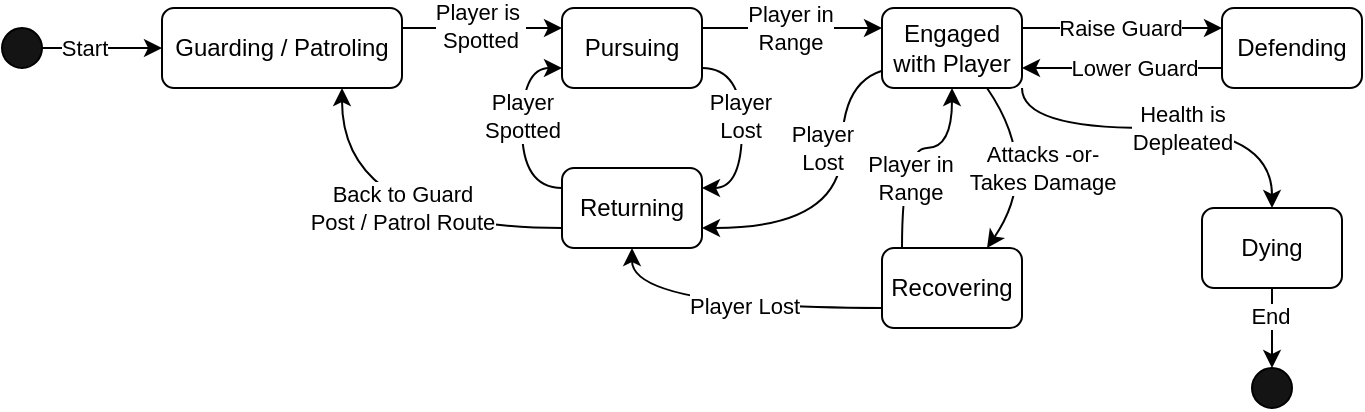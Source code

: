 <mxfile version="15.5.9" type="github">
  <diagram id="-h-3JCGl8KI8j8XPXydO" name="Page-1">
    <mxGraphModel dx="787" dy="292" grid="1" gridSize="10" guides="1" tooltips="1" connect="1" arrows="1" fold="1" page="1" pageScale="1" pageWidth="850" pageHeight="1100" math="0" shadow="0">
      <root>
        <mxCell id="0" />
        <mxCell id="1" parent="0" />
        <mxCell id="0bdH-DtyZEqlsaLJkAbc-6" value="" style="edgeStyle=orthogonalEdgeStyle;curved=0;rounded=1;sketch=0;orthogonalLoop=1;jettySize=auto;html=1;" edge="1" parent="1" source="0bdH-DtyZEqlsaLJkAbc-1" target="0bdH-DtyZEqlsaLJkAbc-4">
          <mxGeometry relative="1" as="geometry" />
        </mxCell>
        <mxCell id="0bdH-DtyZEqlsaLJkAbc-7" value="Start" style="edgeLabel;html=1;align=center;verticalAlign=middle;resizable=0;points=[];" vertex="1" connectable="0" parent="0bdH-DtyZEqlsaLJkAbc-6">
          <mxGeometry x="-0.3" relative="1" as="geometry">
            <mxPoint as="offset" />
          </mxGeometry>
        </mxCell>
        <mxCell id="0bdH-DtyZEqlsaLJkAbc-1" value="" style="ellipse;whiteSpace=wrap;html=1;aspect=fixed;fillColor=#141414;" vertex="1" parent="1">
          <mxGeometry x="70" y="270" width="20" height="20" as="geometry" />
        </mxCell>
        <mxCell id="0bdH-DtyZEqlsaLJkAbc-9" value="" style="edgeStyle=orthogonalEdgeStyle;curved=1;rounded=1;sketch=0;orthogonalLoop=1;jettySize=auto;html=1;exitX=1;exitY=0.25;exitDx=0;exitDy=0;entryX=0;entryY=0.25;entryDx=0;entryDy=0;" edge="1" parent="1" source="0bdH-DtyZEqlsaLJkAbc-4" target="0bdH-DtyZEqlsaLJkAbc-8">
          <mxGeometry relative="1" as="geometry">
            <Array as="points">
              <mxPoint x="310" y="270" />
              <mxPoint x="310" y="270" />
            </Array>
          </mxGeometry>
        </mxCell>
        <mxCell id="0bdH-DtyZEqlsaLJkAbc-10" value="Player is&amp;nbsp;&lt;br&gt;Spotted" style="edgeLabel;html=1;align=center;verticalAlign=middle;resizable=0;points=[];" vertex="1" connectable="0" parent="0bdH-DtyZEqlsaLJkAbc-9">
          <mxGeometry x="-0.02" y="1" relative="1" as="geometry">
            <mxPoint as="offset" />
          </mxGeometry>
        </mxCell>
        <mxCell id="0bdH-DtyZEqlsaLJkAbc-4" value="Guarding / Patroling" style="rounded=1;whiteSpace=wrap;html=1;sketch=0;" vertex="1" parent="1">
          <mxGeometry x="150" y="260" width="120" height="40" as="geometry" />
        </mxCell>
        <mxCell id="0bdH-DtyZEqlsaLJkAbc-20" value="" style="edgeStyle=orthogonalEdgeStyle;curved=0;rounded=1;sketch=0;orthogonalLoop=1;jettySize=auto;html=1;" edge="1" parent="1" source="0bdH-DtyZEqlsaLJkAbc-8" target="0bdH-DtyZEqlsaLJkAbc-19">
          <mxGeometry relative="1" as="geometry">
            <Array as="points">
              <mxPoint x="460" y="270" />
              <mxPoint x="460" y="270" />
            </Array>
          </mxGeometry>
        </mxCell>
        <mxCell id="0bdH-DtyZEqlsaLJkAbc-21" value="Player in&lt;br&gt;Range" style="edgeLabel;html=1;align=center;verticalAlign=middle;resizable=0;points=[];" vertex="1" connectable="0" parent="0bdH-DtyZEqlsaLJkAbc-20">
          <mxGeometry x="-0.318" y="1" relative="1" as="geometry">
            <mxPoint x="13" y="1" as="offset" />
          </mxGeometry>
        </mxCell>
        <mxCell id="0bdH-DtyZEqlsaLJkAbc-29" style="edgeStyle=orthogonalEdgeStyle;curved=1;rounded=1;sketch=0;orthogonalLoop=1;jettySize=auto;html=1;entryX=0.75;entryY=1;entryDx=0;entryDy=0;exitX=0;exitY=0.75;exitDx=0;exitDy=0;" edge="1" parent="1" source="0bdH-DtyZEqlsaLJkAbc-31" target="0bdH-DtyZEqlsaLJkAbc-4">
          <mxGeometry relative="1" as="geometry">
            <Array as="points">
              <mxPoint x="240" y="370" />
            </Array>
          </mxGeometry>
        </mxCell>
        <mxCell id="0bdH-DtyZEqlsaLJkAbc-33" value="Back to Guard&lt;br&gt;Post / Patrol Route" style="edgeLabel;html=1;align=center;verticalAlign=middle;resizable=0;points=[];" vertex="1" connectable="0" parent="0bdH-DtyZEqlsaLJkAbc-29">
          <mxGeometry x="-0.105" y="-10" relative="1" as="geometry">
            <mxPoint as="offset" />
          </mxGeometry>
        </mxCell>
        <mxCell id="0bdH-DtyZEqlsaLJkAbc-32" value="" style="edgeStyle=orthogonalEdgeStyle;curved=1;rounded=1;sketch=0;orthogonalLoop=1;jettySize=auto;html=1;exitX=1;exitY=0.75;exitDx=0;exitDy=0;" edge="1" parent="1" source="0bdH-DtyZEqlsaLJkAbc-8" target="0bdH-DtyZEqlsaLJkAbc-31">
          <mxGeometry relative="1" as="geometry">
            <Array as="points">
              <mxPoint x="440" y="290" />
              <mxPoint x="440" y="350" />
            </Array>
          </mxGeometry>
        </mxCell>
        <mxCell id="0bdH-DtyZEqlsaLJkAbc-34" value="Player&lt;br&gt;Lost" style="edgeLabel;html=1;align=center;verticalAlign=middle;resizable=0;points=[];" vertex="1" connectable="0" parent="0bdH-DtyZEqlsaLJkAbc-32">
          <mxGeometry x="-0.143" y="-1" relative="1" as="geometry">
            <mxPoint y="1" as="offset" />
          </mxGeometry>
        </mxCell>
        <mxCell id="0bdH-DtyZEqlsaLJkAbc-8" value="Pursuing" style="rounded=1;whiteSpace=wrap;html=1;sketch=0;" vertex="1" parent="1">
          <mxGeometry x="350" y="260" width="70" height="40" as="geometry" />
        </mxCell>
        <mxCell id="0bdH-DtyZEqlsaLJkAbc-37" style="edgeStyle=orthogonalEdgeStyle;curved=1;rounded=1;sketch=0;orthogonalLoop=1;jettySize=auto;html=1;entryX=1;entryY=0.75;entryDx=0;entryDy=0;" edge="1" parent="1" target="0bdH-DtyZEqlsaLJkAbc-31">
          <mxGeometry relative="1" as="geometry">
            <mxPoint x="520.35" y="290" as="sourcePoint" />
            <mxPoint x="420.0" y="357.16" as="targetPoint" />
            <Array as="points">
              <mxPoint x="490" y="290" />
              <mxPoint x="490" y="370" />
            </Array>
          </mxGeometry>
        </mxCell>
        <mxCell id="0bdH-DtyZEqlsaLJkAbc-38" value="Player&lt;br&gt;Lost" style="edgeLabel;html=1;align=center;verticalAlign=middle;resizable=0;points=[];" vertex="1" connectable="0" parent="0bdH-DtyZEqlsaLJkAbc-37">
          <mxGeometry x="-0.443" y="-19" relative="1" as="geometry">
            <mxPoint x="9" y="20" as="offset" />
          </mxGeometry>
        </mxCell>
        <mxCell id="0bdH-DtyZEqlsaLJkAbc-44" value="" style="edgeStyle=orthogonalEdgeStyle;curved=1;rounded=1;sketch=0;orthogonalLoop=1;jettySize=auto;html=1;" edge="1" parent="1" source="0bdH-DtyZEqlsaLJkAbc-19" target="0bdH-DtyZEqlsaLJkAbc-43">
          <mxGeometry relative="1" as="geometry">
            <Array as="points">
              <mxPoint x="620" y="270" />
              <mxPoint x="620" y="270" />
            </Array>
          </mxGeometry>
        </mxCell>
        <mxCell id="0bdH-DtyZEqlsaLJkAbc-45" value="Raise Guard" style="edgeLabel;html=1;align=center;verticalAlign=middle;resizable=0;points=[];" vertex="1" connectable="0" parent="0bdH-DtyZEqlsaLJkAbc-44">
          <mxGeometry x="-0.02" relative="1" as="geometry">
            <mxPoint as="offset" />
          </mxGeometry>
        </mxCell>
        <mxCell id="0bdH-DtyZEqlsaLJkAbc-49" value="" style="edgeStyle=orthogonalEdgeStyle;curved=1;sketch=0;orthogonalLoop=1;jettySize=auto;html=1;exitX=1;exitY=1;exitDx=0;exitDy=0;entryX=0.5;entryY=0;entryDx=0;entryDy=0;" edge="1" parent="1" source="0bdH-DtyZEqlsaLJkAbc-19" target="0bdH-DtyZEqlsaLJkAbc-48">
          <mxGeometry relative="1" as="geometry">
            <Array as="points">
              <mxPoint x="580" y="320" />
              <mxPoint x="705" y="320" />
            </Array>
          </mxGeometry>
        </mxCell>
        <mxCell id="0bdH-DtyZEqlsaLJkAbc-50" value="Health is&lt;br&gt;Depleated" style="edgeLabel;html=1;align=center;verticalAlign=middle;resizable=0;points=[];" vertex="1" connectable="0" parent="0bdH-DtyZEqlsaLJkAbc-49">
          <mxGeometry x="0.405" y="-12" relative="1" as="geometry">
            <mxPoint x="-30" y="-12" as="offset" />
          </mxGeometry>
        </mxCell>
        <mxCell id="0bdH-DtyZEqlsaLJkAbc-19" value="Engaged with Player" style="rounded=1;whiteSpace=wrap;html=1;sketch=0;" vertex="1" parent="1">
          <mxGeometry x="510" y="260" width="70" height="40" as="geometry" />
        </mxCell>
        <mxCell id="0bdH-DtyZEqlsaLJkAbc-39" style="edgeStyle=orthogonalEdgeStyle;curved=1;rounded=1;sketch=0;orthogonalLoop=1;jettySize=auto;html=1;entryX=0.5;entryY=1;entryDx=0;entryDy=0;" edge="1" parent="1" source="0bdH-DtyZEqlsaLJkAbc-25" target="0bdH-DtyZEqlsaLJkAbc-19">
          <mxGeometry relative="1" as="geometry">
            <Array as="points">
              <mxPoint x="520" y="330" />
              <mxPoint x="545" y="330" />
            </Array>
          </mxGeometry>
        </mxCell>
        <mxCell id="0bdH-DtyZEqlsaLJkAbc-40" value="Player in&lt;br&gt;Range" style="edgeLabel;html=1;align=center;verticalAlign=middle;resizable=0;points=[];" vertex="1" connectable="0" parent="0bdH-DtyZEqlsaLJkAbc-39">
          <mxGeometry x="-0.335" y="-4" relative="1" as="geometry">
            <mxPoint as="offset" />
          </mxGeometry>
        </mxCell>
        <mxCell id="0bdH-DtyZEqlsaLJkAbc-41" style="edgeStyle=orthogonalEdgeStyle;curved=1;rounded=1;sketch=0;orthogonalLoop=1;jettySize=auto;html=1;entryX=0.5;entryY=1;entryDx=0;entryDy=0;" edge="1" parent="1" source="0bdH-DtyZEqlsaLJkAbc-25" target="0bdH-DtyZEqlsaLJkAbc-31">
          <mxGeometry relative="1" as="geometry">
            <Array as="points">
              <mxPoint x="385" y="410" />
            </Array>
          </mxGeometry>
        </mxCell>
        <mxCell id="0bdH-DtyZEqlsaLJkAbc-42" value="Player Lost" style="edgeLabel;html=1;align=center;verticalAlign=middle;resizable=0;points=[];" vertex="1" connectable="0" parent="0bdH-DtyZEqlsaLJkAbc-41">
          <mxGeometry x="0.016" y="-1" relative="1" as="geometry">
            <mxPoint x="9" as="offset" />
          </mxGeometry>
        </mxCell>
        <mxCell id="0bdH-DtyZEqlsaLJkAbc-25" value="Recovering" style="rounded=1;whiteSpace=wrap;html=1;sketch=0;" vertex="1" parent="1">
          <mxGeometry x="510" y="380" width="70" height="40" as="geometry" />
        </mxCell>
        <mxCell id="0bdH-DtyZEqlsaLJkAbc-27" value="" style="curved=1;endArrow=classic;html=1;rounded=1;sketch=0;entryX=0.75;entryY=0;entryDx=0;entryDy=0;exitX=0.75;exitY=1;exitDx=0;exitDy=0;" edge="1" parent="1" source="0bdH-DtyZEqlsaLJkAbc-19" target="0bdH-DtyZEqlsaLJkAbc-25">
          <mxGeometry width="50" height="50" relative="1" as="geometry">
            <mxPoint x="370" y="290" as="sourcePoint" />
            <mxPoint x="420" y="240" as="targetPoint" />
            <Array as="points">
              <mxPoint x="590" y="340" />
            </Array>
          </mxGeometry>
        </mxCell>
        <mxCell id="0bdH-DtyZEqlsaLJkAbc-28" value="Attacks -or-&lt;br&gt;Takes Damage" style="edgeLabel;html=1;align=center;verticalAlign=middle;resizable=0;points=[];" vertex="1" connectable="0" parent="0bdH-DtyZEqlsaLJkAbc-27">
          <mxGeometry x="-0.486" y="-6" relative="1" as="geometry">
            <mxPoint x="18" y="16" as="offset" />
          </mxGeometry>
        </mxCell>
        <mxCell id="0bdH-DtyZEqlsaLJkAbc-35" value="" style="edgeStyle=orthogonalEdgeStyle;curved=1;rounded=1;sketch=0;orthogonalLoop=1;jettySize=auto;html=1;entryX=0;entryY=0.75;entryDx=0;entryDy=0;" edge="1" parent="1" source="0bdH-DtyZEqlsaLJkAbc-31" target="0bdH-DtyZEqlsaLJkAbc-8">
          <mxGeometry relative="1" as="geometry">
            <Array as="points">
              <mxPoint x="330" y="350" />
              <mxPoint x="330" y="290" />
            </Array>
          </mxGeometry>
        </mxCell>
        <mxCell id="0bdH-DtyZEqlsaLJkAbc-36" value="Player&lt;br&gt;Spotted" style="edgeLabel;html=1;align=center;verticalAlign=middle;resizable=0;points=[];" vertex="1" connectable="0" parent="0bdH-DtyZEqlsaLJkAbc-35">
          <mxGeometry x="-0.191" y="-1" relative="1" as="geometry">
            <mxPoint x="-1" y="-16" as="offset" />
          </mxGeometry>
        </mxCell>
        <mxCell id="0bdH-DtyZEqlsaLJkAbc-31" value="Returning" style="rounded=1;whiteSpace=wrap;html=1;sketch=0;" vertex="1" parent="1">
          <mxGeometry x="350" y="340" width="70" height="40" as="geometry" />
        </mxCell>
        <mxCell id="0bdH-DtyZEqlsaLJkAbc-46" style="edgeStyle=orthogonalEdgeStyle;sketch=0;orthogonalLoop=1;jettySize=auto;html=1;exitX=0;exitY=0.75;exitDx=0;exitDy=0;entryX=1;entryY=0.75;entryDx=0;entryDy=0;curved=1;" edge="1" parent="1" source="0bdH-DtyZEqlsaLJkAbc-43" target="0bdH-DtyZEqlsaLJkAbc-19">
          <mxGeometry relative="1" as="geometry">
            <mxPoint x="695" y="310" as="sourcePoint" />
            <mxPoint x="580" y="300" as="targetPoint" />
            <Array as="points">
              <mxPoint x="620" y="290" />
              <mxPoint x="620" y="290" />
            </Array>
          </mxGeometry>
        </mxCell>
        <mxCell id="0bdH-DtyZEqlsaLJkAbc-47" value="Lower&amp;nbsp;Guard" style="edgeLabel;html=1;align=center;verticalAlign=middle;resizable=0;points=[];" vertex="1" connectable="0" parent="0bdH-DtyZEqlsaLJkAbc-46">
          <mxGeometry x="-0.18" y="-1" relative="1" as="geometry">
            <mxPoint x="-3" y="1" as="offset" />
          </mxGeometry>
        </mxCell>
        <mxCell id="0bdH-DtyZEqlsaLJkAbc-43" value="Defending" style="rounded=1;whiteSpace=wrap;html=1;sketch=0;" vertex="1" parent="1">
          <mxGeometry x="680" y="260" width="70" height="40" as="geometry" />
        </mxCell>
        <mxCell id="0bdH-DtyZEqlsaLJkAbc-52" value="" style="edgeStyle=orthogonalEdgeStyle;curved=1;sketch=0;orthogonalLoop=1;jettySize=auto;html=1;" edge="1" parent="1" source="0bdH-DtyZEqlsaLJkAbc-48" target="0bdH-DtyZEqlsaLJkAbc-51">
          <mxGeometry relative="1" as="geometry" />
        </mxCell>
        <mxCell id="0bdH-DtyZEqlsaLJkAbc-53" value="End" style="edgeLabel;html=1;align=center;verticalAlign=middle;resizable=0;points=[];" vertex="1" connectable="0" parent="0bdH-DtyZEqlsaLJkAbc-52">
          <mxGeometry x="-0.309" y="-1" relative="1" as="geometry">
            <mxPoint as="offset" />
          </mxGeometry>
        </mxCell>
        <mxCell id="0bdH-DtyZEqlsaLJkAbc-48" value="Dying" style="rounded=1;whiteSpace=wrap;html=1;sketch=0;" vertex="1" parent="1">
          <mxGeometry x="670" y="360" width="70" height="40" as="geometry" />
        </mxCell>
        <mxCell id="0bdH-DtyZEqlsaLJkAbc-51" value="" style="ellipse;whiteSpace=wrap;html=1;aspect=fixed;fillColor=#141414;" vertex="1" parent="1">
          <mxGeometry x="695" y="440" width="20" height="20" as="geometry" />
        </mxCell>
      </root>
    </mxGraphModel>
  </diagram>
</mxfile>
